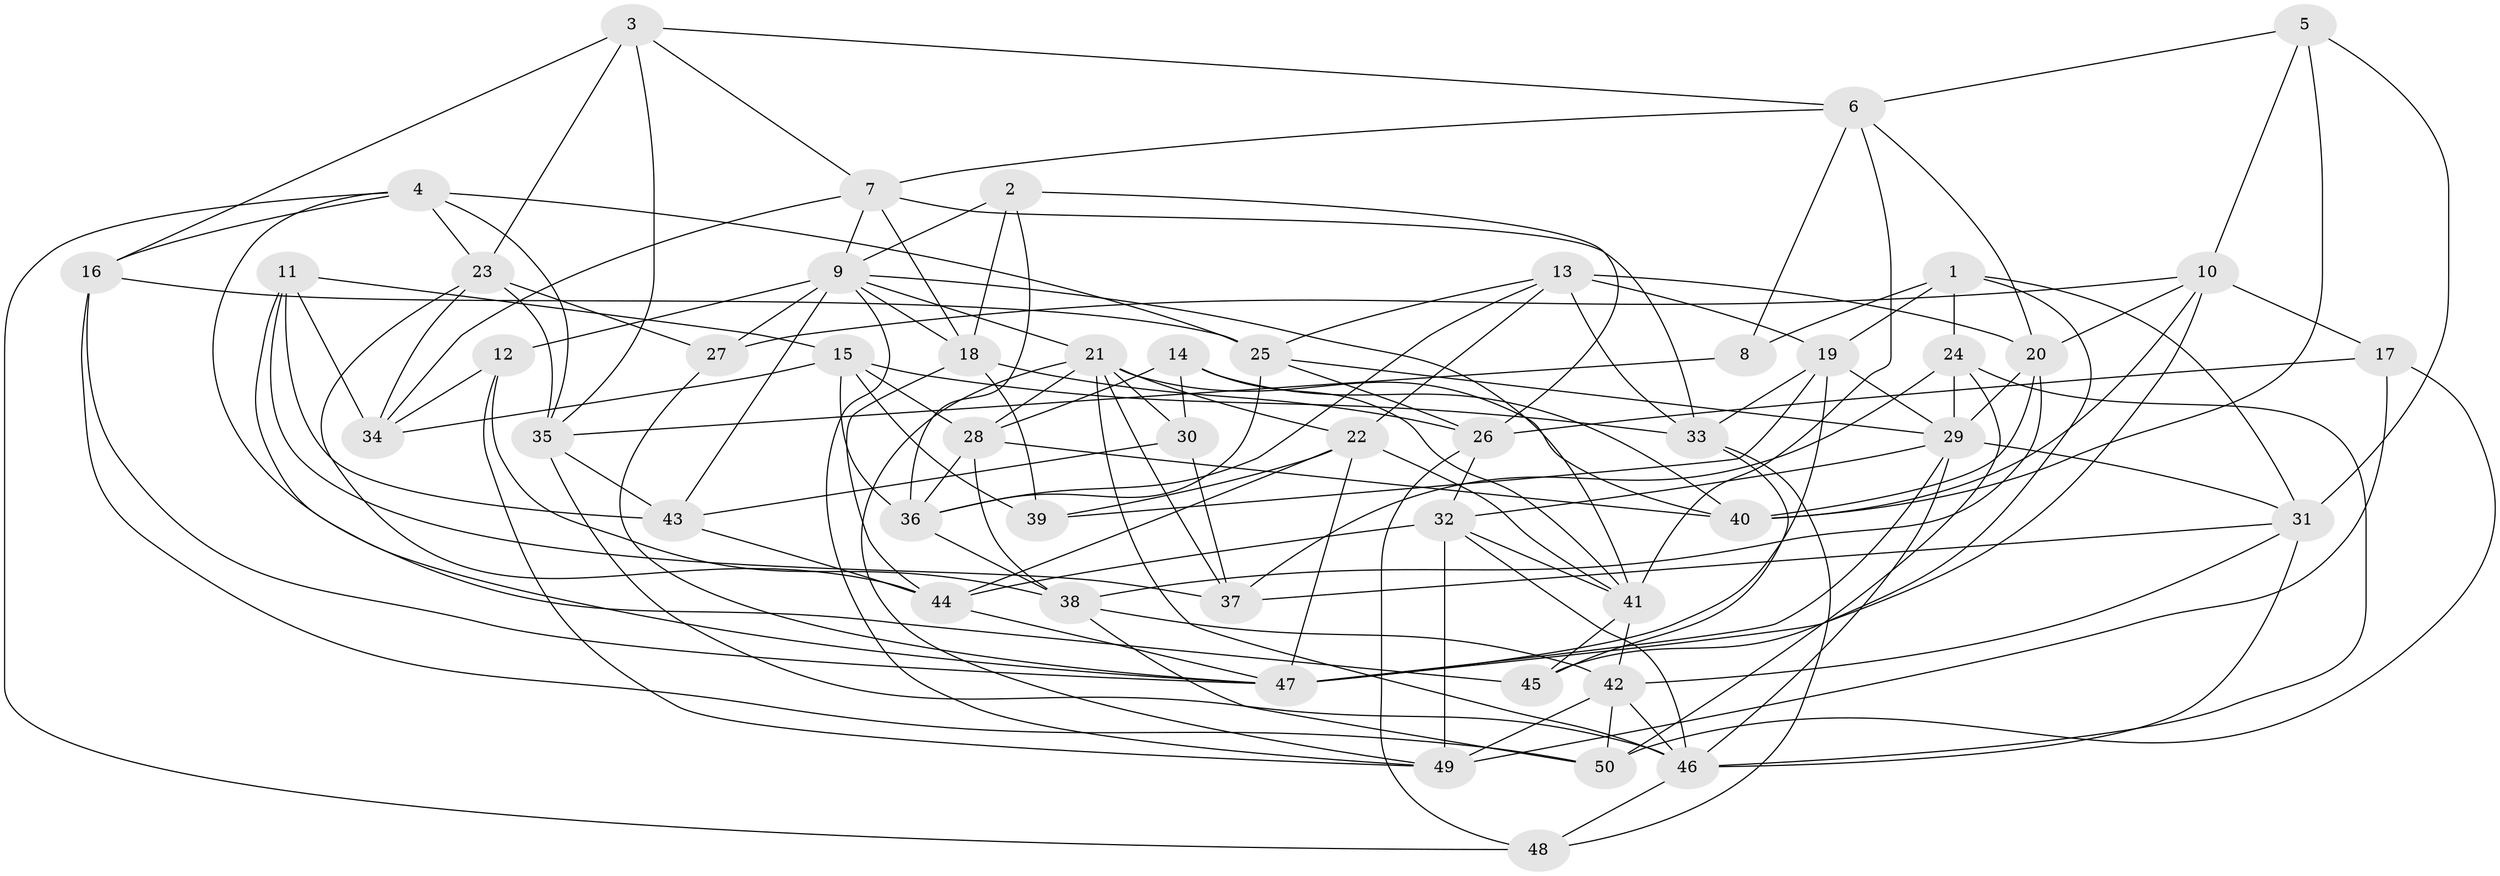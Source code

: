// original degree distribution, {4: 1.0}
// Generated by graph-tools (version 1.1) at 2025/03/03/09/25 03:03:06]
// undirected, 50 vertices, 140 edges
graph export_dot {
graph [start="1"]
  node [color=gray90,style=filled];
  1;
  2;
  3;
  4;
  5;
  6;
  7;
  8;
  9;
  10;
  11;
  12;
  13;
  14;
  15;
  16;
  17;
  18;
  19;
  20;
  21;
  22;
  23;
  24;
  25;
  26;
  27;
  28;
  29;
  30;
  31;
  32;
  33;
  34;
  35;
  36;
  37;
  38;
  39;
  40;
  41;
  42;
  43;
  44;
  45;
  46;
  47;
  48;
  49;
  50;
  1 -- 8 [weight=2.0];
  1 -- 19 [weight=1.0];
  1 -- 24 [weight=1.0];
  1 -- 31 [weight=1.0];
  1 -- 45 [weight=1.0];
  2 -- 9 [weight=1.0];
  2 -- 18 [weight=1.0];
  2 -- 26 [weight=1.0];
  2 -- 36 [weight=1.0];
  3 -- 6 [weight=1.0];
  3 -- 7 [weight=1.0];
  3 -- 16 [weight=2.0];
  3 -- 23 [weight=1.0];
  3 -- 35 [weight=1.0];
  4 -- 16 [weight=1.0];
  4 -- 23 [weight=1.0];
  4 -- 25 [weight=1.0];
  4 -- 35 [weight=1.0];
  4 -- 45 [weight=1.0];
  4 -- 48 [weight=1.0];
  5 -- 6 [weight=1.0];
  5 -- 10 [weight=1.0];
  5 -- 31 [weight=1.0];
  5 -- 40 [weight=1.0];
  6 -- 7 [weight=1.0];
  6 -- 8 [weight=1.0];
  6 -- 20 [weight=1.0];
  6 -- 41 [weight=1.0];
  7 -- 9 [weight=1.0];
  7 -- 18 [weight=1.0];
  7 -- 33 [weight=1.0];
  7 -- 34 [weight=1.0];
  8 -- 35 [weight=1.0];
  9 -- 12 [weight=1.0];
  9 -- 18 [weight=1.0];
  9 -- 21 [weight=1.0];
  9 -- 27 [weight=1.0];
  9 -- 41 [weight=2.0];
  9 -- 43 [weight=1.0];
  9 -- 49 [weight=1.0];
  10 -- 17 [weight=1.0];
  10 -- 20 [weight=1.0];
  10 -- 27 [weight=1.0];
  10 -- 40 [weight=1.0];
  10 -- 47 [weight=1.0];
  11 -- 15 [weight=1.0];
  11 -- 34 [weight=2.0];
  11 -- 37 [weight=1.0];
  11 -- 43 [weight=1.0];
  11 -- 47 [weight=1.0];
  12 -- 34 [weight=1.0];
  12 -- 38 [weight=1.0];
  12 -- 49 [weight=1.0];
  13 -- 19 [weight=1.0];
  13 -- 20 [weight=1.0];
  13 -- 22 [weight=1.0];
  13 -- 25 [weight=1.0];
  13 -- 33 [weight=1.0];
  13 -- 36 [weight=1.0];
  14 -- 28 [weight=1.0];
  14 -- 30 [weight=1.0];
  14 -- 40 [weight=1.0];
  14 -- 41 [weight=1.0];
  15 -- 28 [weight=1.0];
  15 -- 33 [weight=1.0];
  15 -- 34 [weight=1.0];
  15 -- 36 [weight=1.0];
  15 -- 39 [weight=1.0];
  16 -- 25 [weight=1.0];
  16 -- 47 [weight=1.0];
  16 -- 50 [weight=1.0];
  17 -- 26 [weight=1.0];
  17 -- 49 [weight=1.0];
  17 -- 50 [weight=1.0];
  18 -- 26 [weight=1.0];
  18 -- 39 [weight=1.0];
  18 -- 44 [weight=1.0];
  19 -- 29 [weight=1.0];
  19 -- 33 [weight=1.0];
  19 -- 39 [weight=1.0];
  19 -- 47 [weight=1.0];
  20 -- 29 [weight=1.0];
  20 -- 38 [weight=1.0];
  20 -- 40 [weight=1.0];
  21 -- 22 [weight=1.0];
  21 -- 28 [weight=1.0];
  21 -- 30 [weight=1.0];
  21 -- 37 [weight=1.0];
  21 -- 40 [weight=1.0];
  21 -- 46 [weight=1.0];
  21 -- 49 [weight=1.0];
  22 -- 39 [weight=1.0];
  22 -- 41 [weight=1.0];
  22 -- 44 [weight=1.0];
  22 -- 47 [weight=1.0];
  23 -- 27 [weight=1.0];
  23 -- 34 [weight=1.0];
  23 -- 35 [weight=1.0];
  23 -- 44 [weight=1.0];
  24 -- 29 [weight=1.0];
  24 -- 37 [weight=1.0];
  24 -- 46 [weight=1.0];
  24 -- 50 [weight=2.0];
  25 -- 26 [weight=1.0];
  25 -- 29 [weight=1.0];
  25 -- 36 [weight=1.0];
  26 -- 32 [weight=1.0];
  26 -- 48 [weight=1.0];
  27 -- 47 [weight=1.0];
  28 -- 36 [weight=1.0];
  28 -- 38 [weight=1.0];
  28 -- 40 [weight=1.0];
  29 -- 31 [weight=1.0];
  29 -- 32 [weight=1.0];
  29 -- 46 [weight=1.0];
  29 -- 47 [weight=1.0];
  30 -- 37 [weight=2.0];
  30 -- 43 [weight=2.0];
  31 -- 37 [weight=1.0];
  31 -- 42 [weight=1.0];
  31 -- 46 [weight=1.0];
  32 -- 41 [weight=1.0];
  32 -- 44 [weight=1.0];
  32 -- 46 [weight=1.0];
  32 -- 49 [weight=1.0];
  33 -- 45 [weight=1.0];
  33 -- 48 [weight=1.0];
  35 -- 43 [weight=1.0];
  35 -- 46 [weight=1.0];
  36 -- 38 [weight=1.0];
  38 -- 42 [weight=1.0];
  38 -- 50 [weight=1.0];
  41 -- 42 [weight=1.0];
  41 -- 45 [weight=1.0];
  42 -- 46 [weight=1.0];
  42 -- 49 [weight=1.0];
  42 -- 50 [weight=1.0];
  43 -- 44 [weight=1.0];
  44 -- 47 [weight=1.0];
  46 -- 48 [weight=1.0];
}
